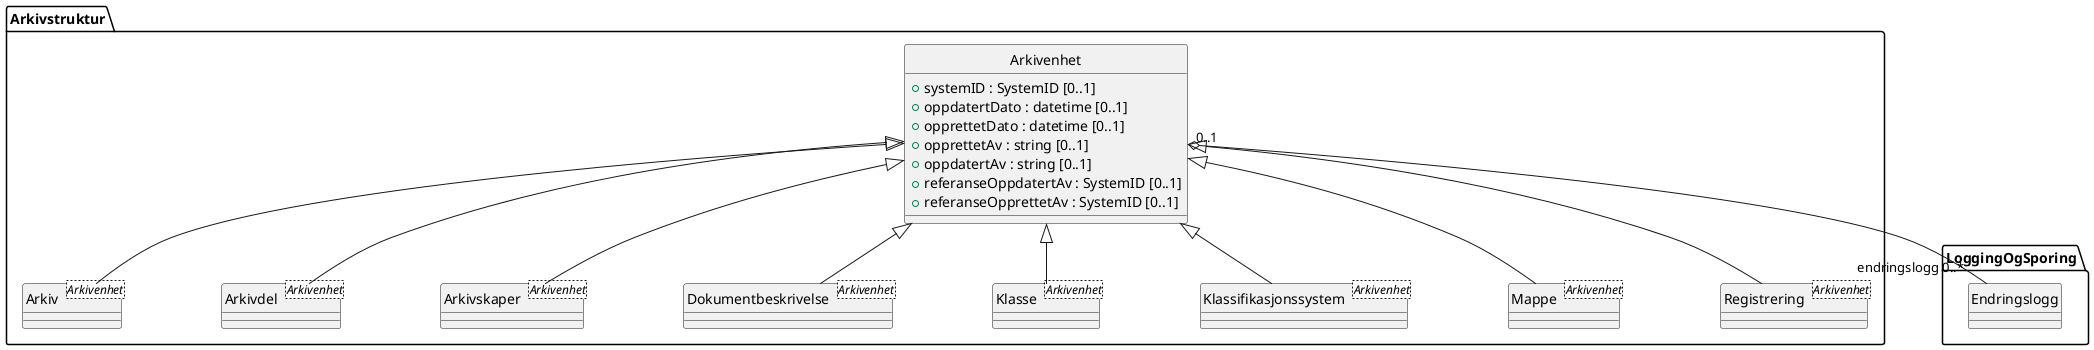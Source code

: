 @startuml
skinparam nodesep 100
hide circle
class Arkivstruktur.Arkivenhet {
  +systemID : SystemID [0..1]
  +oppdatertDato : datetime [0..1]
  +opprettetDato : datetime [0..1]
  +opprettetAv : string [0..1]
  +oppdatertAv : string [0..1]
  +referanseOppdatertAv : SystemID [0..1]
  +referanseOpprettetAv : SystemID [0..1]
}
class LoggingOgSporing.Endringslogg {
}
Arkivstruktur.Arkivenhet "0..1" o-- "endringslogg 0..*" LoggingOgSporing.Endringslogg
class Arkivstruktur.Arkiv <Arkivenhet> {
}
Arkivstruktur.Arkivenhet <|-- Arkivstruktur.Arkiv
class Arkivstruktur.Arkivdel <Arkivenhet> {
}
Arkivstruktur.Arkivenhet <|-- Arkivstruktur.Arkivdel
class Arkivstruktur.Arkivskaper <Arkivenhet> {
}
Arkivstruktur.Arkivenhet <|-- Arkivstruktur.Arkivskaper
class Arkivstruktur.Dokumentbeskrivelse <Arkivenhet> {
}
Arkivstruktur.Arkivenhet <|-- Arkivstruktur.Dokumentbeskrivelse
class Arkivstruktur.Klasse <Arkivenhet> {
}
Arkivstruktur.Arkivenhet <|-- Arkivstruktur.Klasse
class Arkivstruktur.Klassifikasjonssystem <Arkivenhet> {
}
Arkivstruktur.Arkivenhet <|-- Arkivstruktur.Klassifikasjonssystem
class Arkivstruktur.Mappe <Arkivenhet> {
}
Arkivstruktur.Arkivenhet <|-- Arkivstruktur.Mappe
class Arkivstruktur.Registrering <Arkivenhet> {
}
Arkivstruktur.Arkivenhet <|-- Arkivstruktur.Registrering
@enduml
